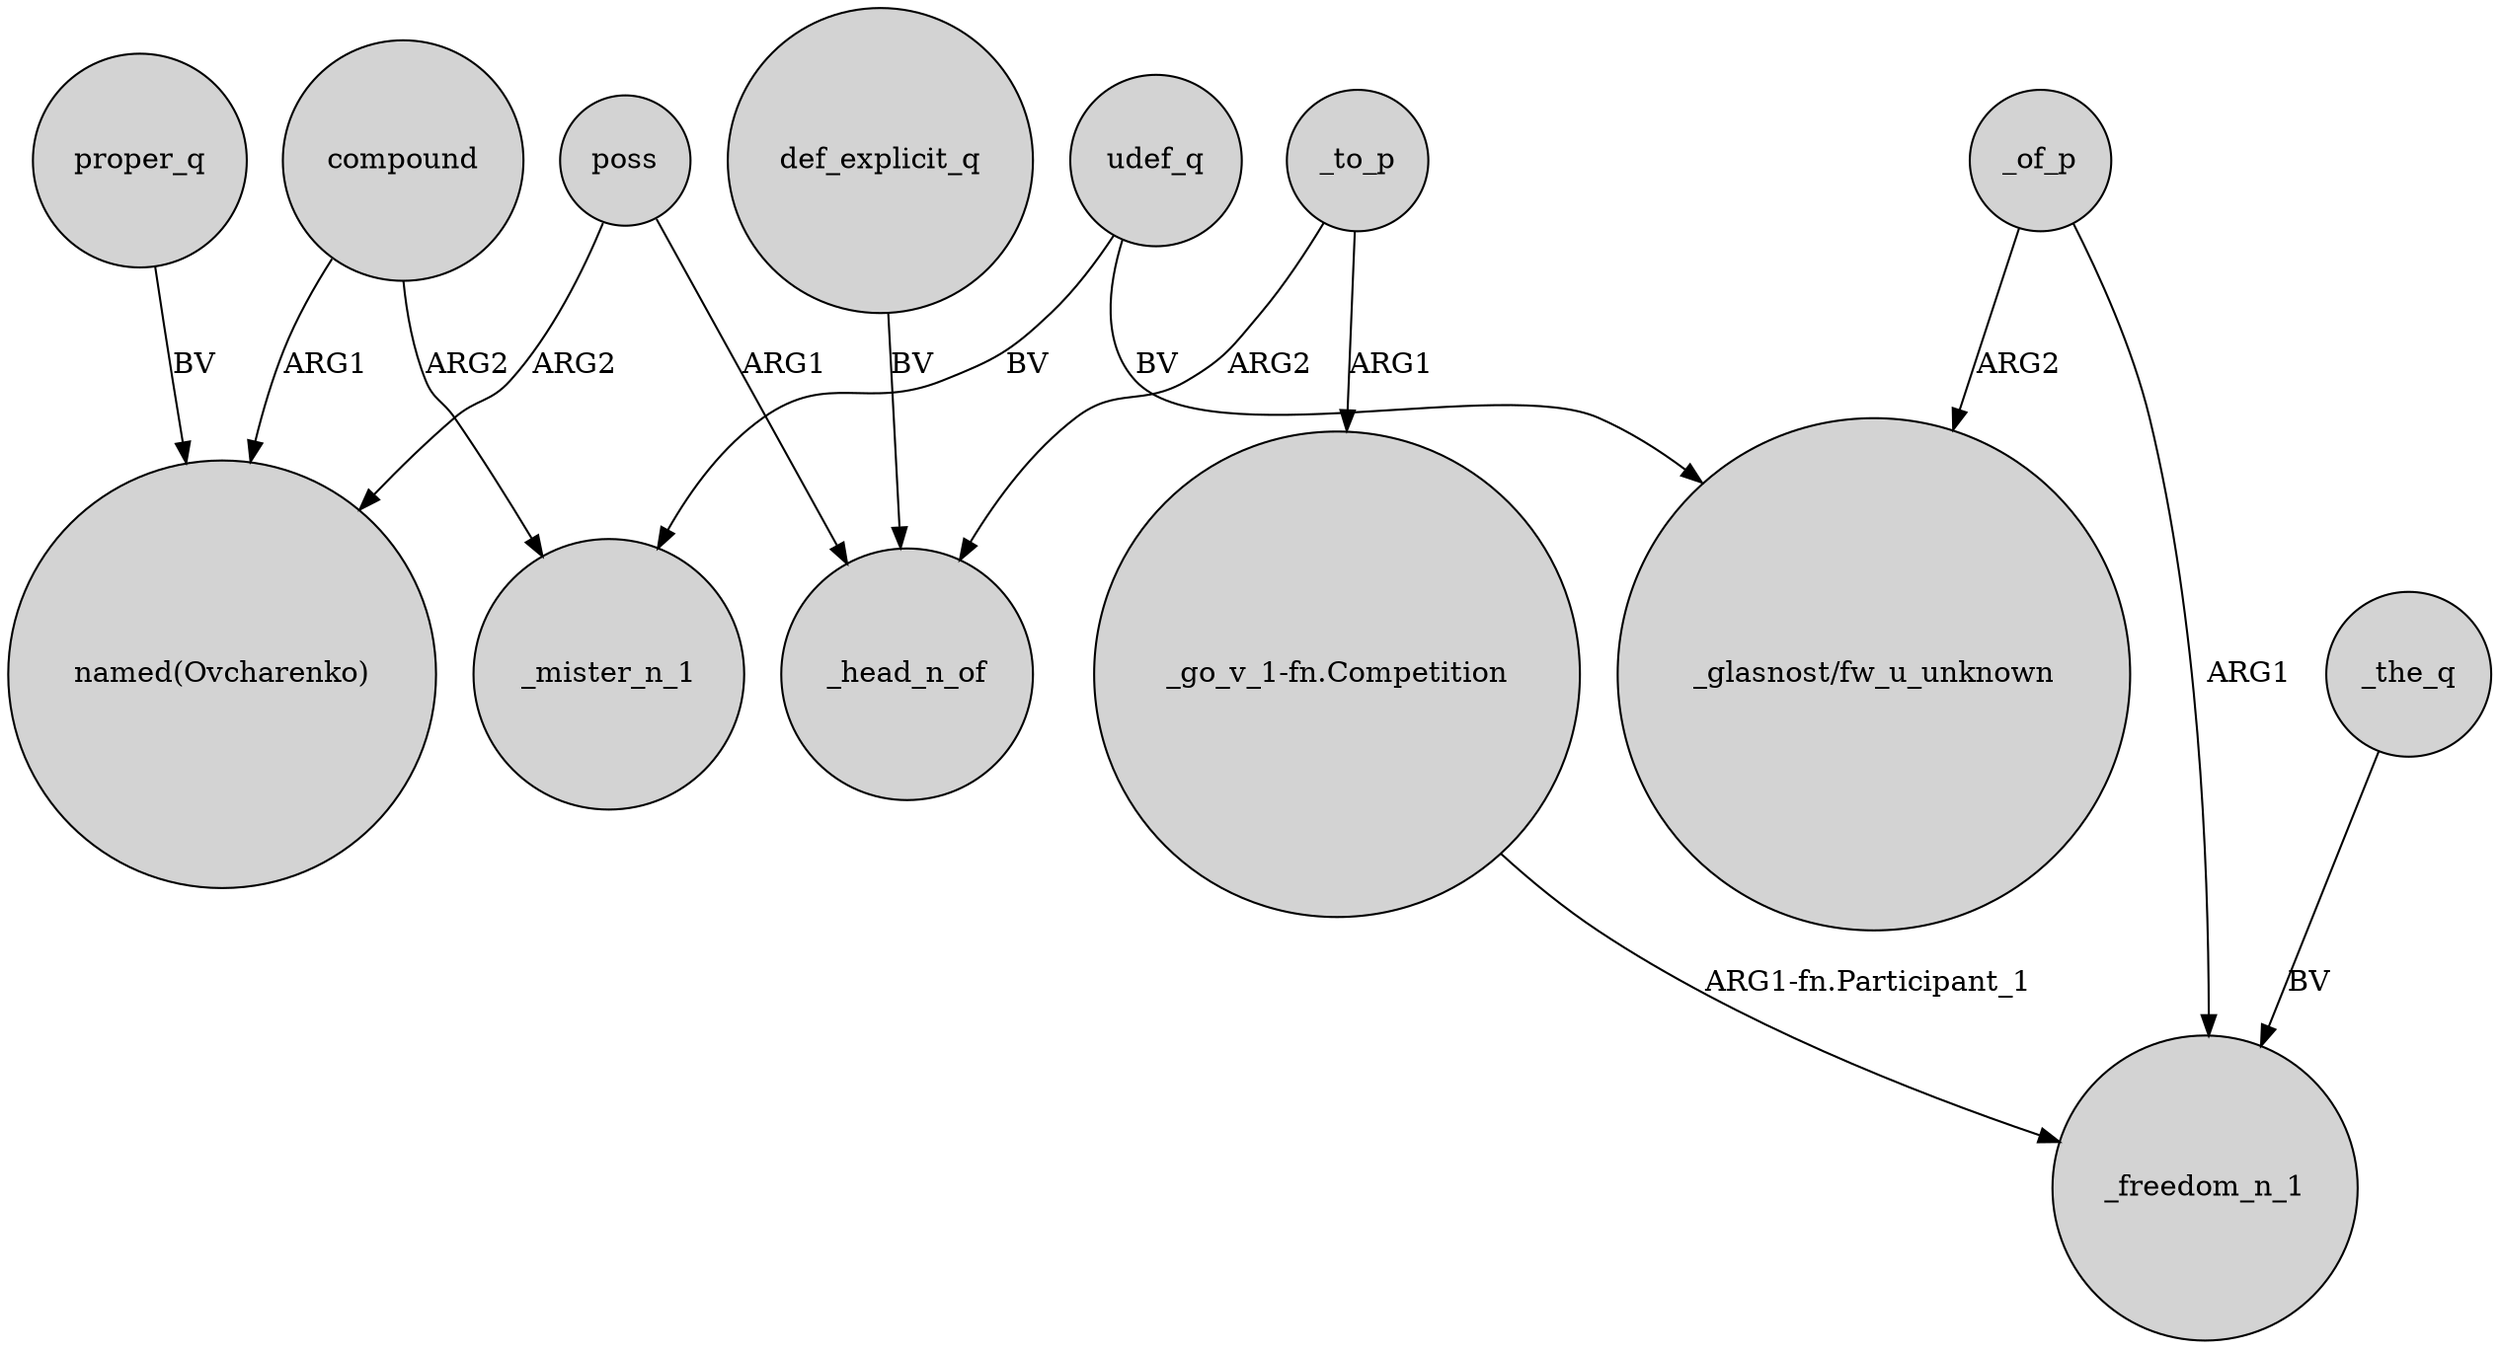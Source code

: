digraph {
	node [shape=circle style=filled]
	compound -> "named(Ovcharenko)" [label=ARG1]
	_to_p -> _head_n_of [label=ARG2]
	proper_q -> "named(Ovcharenko)" [label=BV]
	def_explicit_q -> _head_n_of [label=BV]
	poss -> _head_n_of [label=ARG1]
	compound -> _mister_n_1 [label=ARG2]
	_of_p -> _freedom_n_1 [label=ARG1]
	udef_q -> _mister_n_1 [label=BV]
	_the_q -> _freedom_n_1 [label=BV]
	"_go_v_1-fn.Competition" -> _freedom_n_1 [label="ARG1-fn.Participant_1"]
	udef_q -> "_glasnost/fw_u_unknown" [label=BV]
	_to_p -> "_go_v_1-fn.Competition" [label=ARG1]
	_of_p -> "_glasnost/fw_u_unknown" [label=ARG2]
	poss -> "named(Ovcharenko)" [label=ARG2]
}
